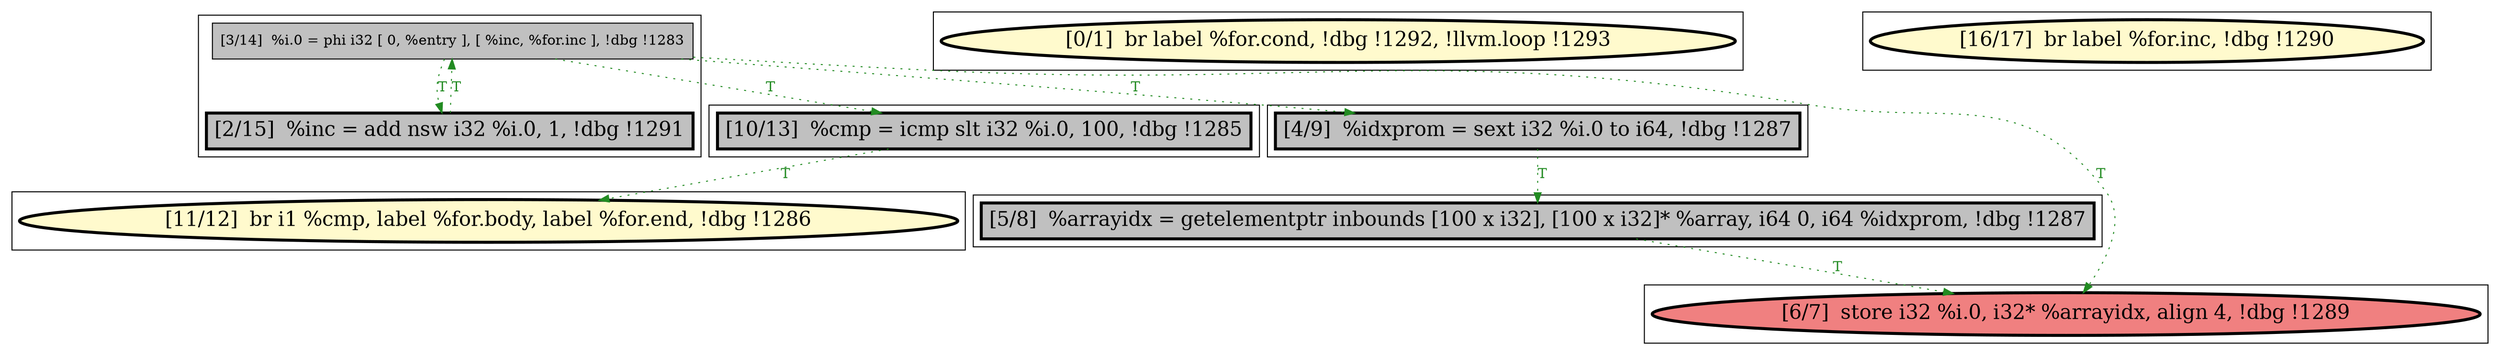 
digraph G {



node194->node198 [style=dotted,color=forestgreen,label="T",fontcolor=forestgreen ]
node194->node199 [style=dotted,color=forestgreen,label="T",fontcolor=forestgreen ]
node199->node201 [style=dotted,color=forestgreen,label="T",fontcolor=forestgreen ]
node194->node200 [style=dotted,color=forestgreen,label="T",fontcolor=forestgreen ]
node195->node194 [style=dotted,color=forestgreen,label="T",fontcolor=forestgreen ]
node198->node197 [style=dotted,color=forestgreen,label="T",fontcolor=forestgreen ]
node194->node195 [style=dotted,color=forestgreen,label="T",fontcolor=forestgreen ]
node201->node200 [style=dotted,color=forestgreen,label="T",fontcolor=forestgreen ]


subgraph cluster7 {


node201 [penwidth=3.0,fontsize=20,fillcolor=grey,label="[5/8]  %arrayidx = getelementptr inbounds [100 x i32], [100 x i32]* %array, i64 0, i64 %idxprom, !dbg !1287",shape=rectangle,style=filled ]



}

subgraph cluster6 {


node200 [penwidth=3.0,fontsize=20,fillcolor=lightcoral,label="[6/7]  store i32 %i.0, i32* %arrayidx, align 4, !dbg !1289",shape=ellipse,style=filled ]



}

subgraph cluster0 {


node193 [penwidth=3.0,fontsize=20,fillcolor=lemonchiffon,label="[0/1]  br label %for.cond, !dbg !1292, !llvm.loop !1293",shape=ellipse,style=filled ]



}

subgraph cluster5 {


node199 [penwidth=3.0,fontsize=20,fillcolor=grey,label="[4/9]  %idxprom = sext i32 %i.0 to i64, !dbg !1287",shape=rectangle,style=filled ]



}

subgraph cluster1 {


node195 [penwidth=3.0,fontsize=20,fillcolor=grey,label="[2/15]  %inc = add nsw i32 %i.0, 1, !dbg !1291",shape=rectangle,style=filled ]
node194 [fillcolor=grey,label="[3/14]  %i.0 = phi i32 [ 0, %entry ], [ %inc, %for.inc ], !dbg !1283",shape=rectangle,style=filled ]



}

subgraph cluster2 {


node196 [penwidth=3.0,fontsize=20,fillcolor=lemonchiffon,label="[16/17]  br label %for.inc, !dbg !1290",shape=ellipse,style=filled ]



}

subgraph cluster3 {


node197 [penwidth=3.0,fontsize=20,fillcolor=lemonchiffon,label="[11/12]  br i1 %cmp, label %for.body, label %for.end, !dbg !1286",shape=ellipse,style=filled ]



}

subgraph cluster4 {


node198 [penwidth=3.0,fontsize=20,fillcolor=grey,label="[10/13]  %cmp = icmp slt i32 %i.0, 100, !dbg !1285",shape=rectangle,style=filled ]



}

}
